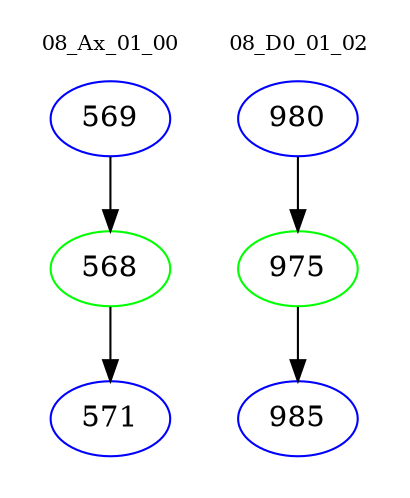 digraph{
subgraph cluster_0 {
color = white
label = "08_Ax_01_00";
fontsize=10;
T0_569 [label="569", color="blue"]
T0_569 -> T0_568 [color="black"]
T0_568 [label="568", color="green"]
T0_568 -> T0_571 [color="black"]
T0_571 [label="571", color="blue"]
}
subgraph cluster_1 {
color = white
label = "08_D0_01_02";
fontsize=10;
T1_980 [label="980", color="blue"]
T1_980 -> T1_975 [color="black"]
T1_975 [label="975", color="green"]
T1_975 -> T1_985 [color="black"]
T1_985 [label="985", color="blue"]
}
}
